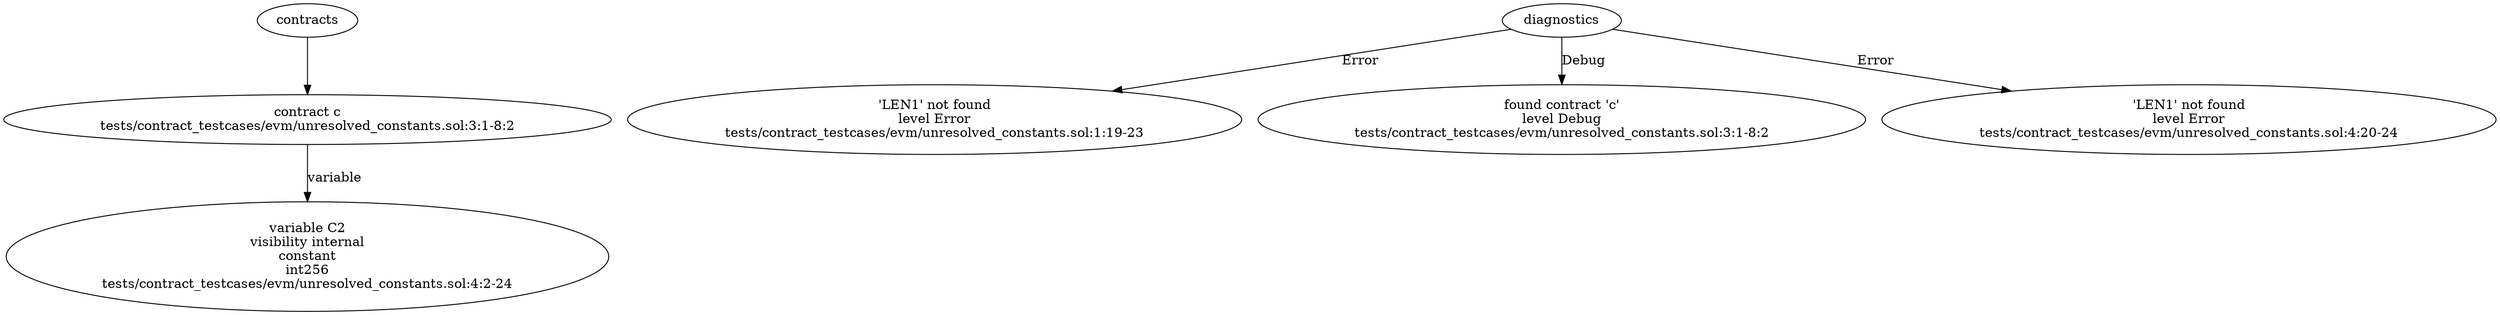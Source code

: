 strict digraph "tests/contract_testcases/evm/unresolved_constants.sol" {
	contract [label="contract c\ntests/contract_testcases/evm/unresolved_constants.sol:3:1-8:2"]
	var [label="variable C2\nvisibility internal\nconstant\nint256\ntests/contract_testcases/evm/unresolved_constants.sol:4:2-24"]
	diagnostic [label="'LEN1' not found\nlevel Error\ntests/contract_testcases/evm/unresolved_constants.sol:1:19-23"]
	diagnostic_5 [label="found contract 'c'\nlevel Debug\ntests/contract_testcases/evm/unresolved_constants.sol:3:1-8:2"]
	diagnostic_6 [label="'LEN1' not found\nlevel Error\ntests/contract_testcases/evm/unresolved_constants.sol:4:20-24"]
	contracts -> contract
	contract -> var [label="variable"]
	diagnostics -> diagnostic [label="Error"]
	diagnostics -> diagnostic_5 [label="Debug"]
	diagnostics -> diagnostic_6 [label="Error"]
}
